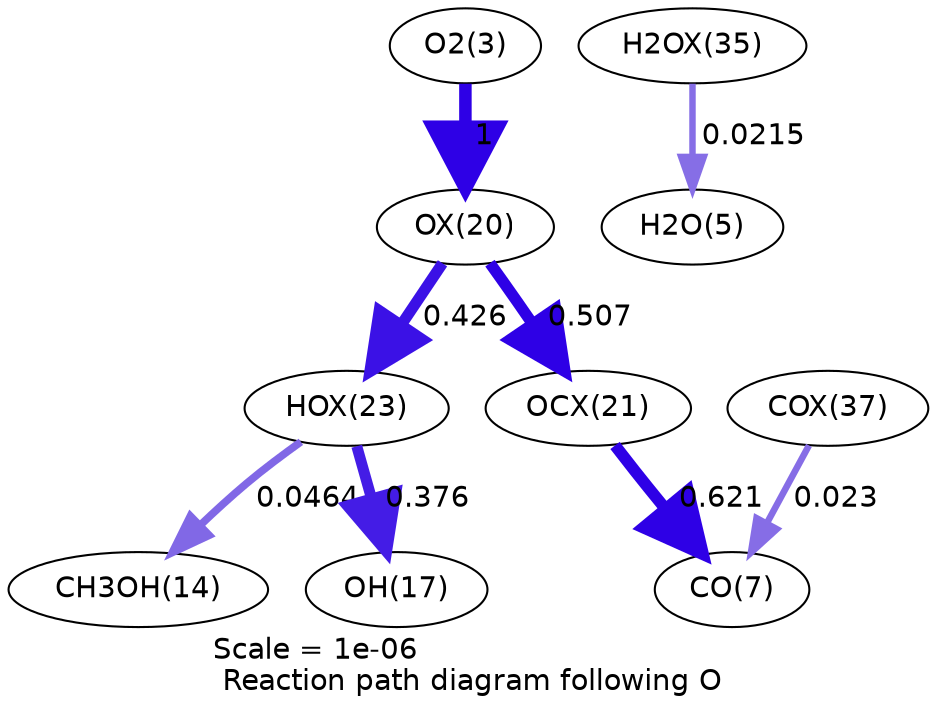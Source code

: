 digraph reaction_paths {
center=1;
s5 -> s40[fontname="Helvetica", penwidth=6, arrowsize=3, color="0.7, 1.5, 0.9"
, label=" 1"];
s40 -> s43[fontname="Helvetica", penwidth=5.36, arrowsize=2.68, color="0.7, 0.926, 0.9"
, label=" 0.426"];
s40 -> s41[fontname="Helvetica", penwidth=5.49, arrowsize=2.74, color="0.7, 1.01, 0.9"
, label=" 0.507"];
s43 -> s16[fontname="Helvetica", penwidth=3.68, arrowsize=1.84, color="0.7, 0.546, 0.9"
, label=" 0.0464"];
s43 -> s19[fontname="Helvetica", penwidth=5.26, arrowsize=2.63, color="0.7, 0.876, 0.9"
, label=" 0.376"];
s50 -> s7[fontname="Helvetica", penwidth=3.1, arrowsize=1.55, color="0.7, 0.522, 0.9"
, label=" 0.0215"];
s41 -> s9[fontname="Helvetica", penwidth=5.64, arrowsize=2.82, color="0.7, 1.12, 0.9"
, label=" 0.621"];
s52 -> s9[fontname="Helvetica", penwidth=3.15, arrowsize=1.58, color="0.7, 0.523, 0.9"
, label=" 0.023"];
s5 [ fontname="Helvetica", label="O2(3)"];
s7 [ fontname="Helvetica", label="H2O(5)"];
s9 [ fontname="Helvetica", label="CO(7)"];
s16 [ fontname="Helvetica", label="CH3OH(14)"];
s19 [ fontname="Helvetica", label="OH(17)"];
s40 [ fontname="Helvetica", label="OX(20)"];
s41 [ fontname="Helvetica", label="OCX(21)"];
s43 [ fontname="Helvetica", label="HOX(23)"];
s50 [ fontname="Helvetica", label="H2OX(35)"];
s52 [ fontname="Helvetica", label="COX(37)"];
 label = "Scale = 1e-06\l Reaction path diagram following O";
 fontname = "Helvetica";
}
